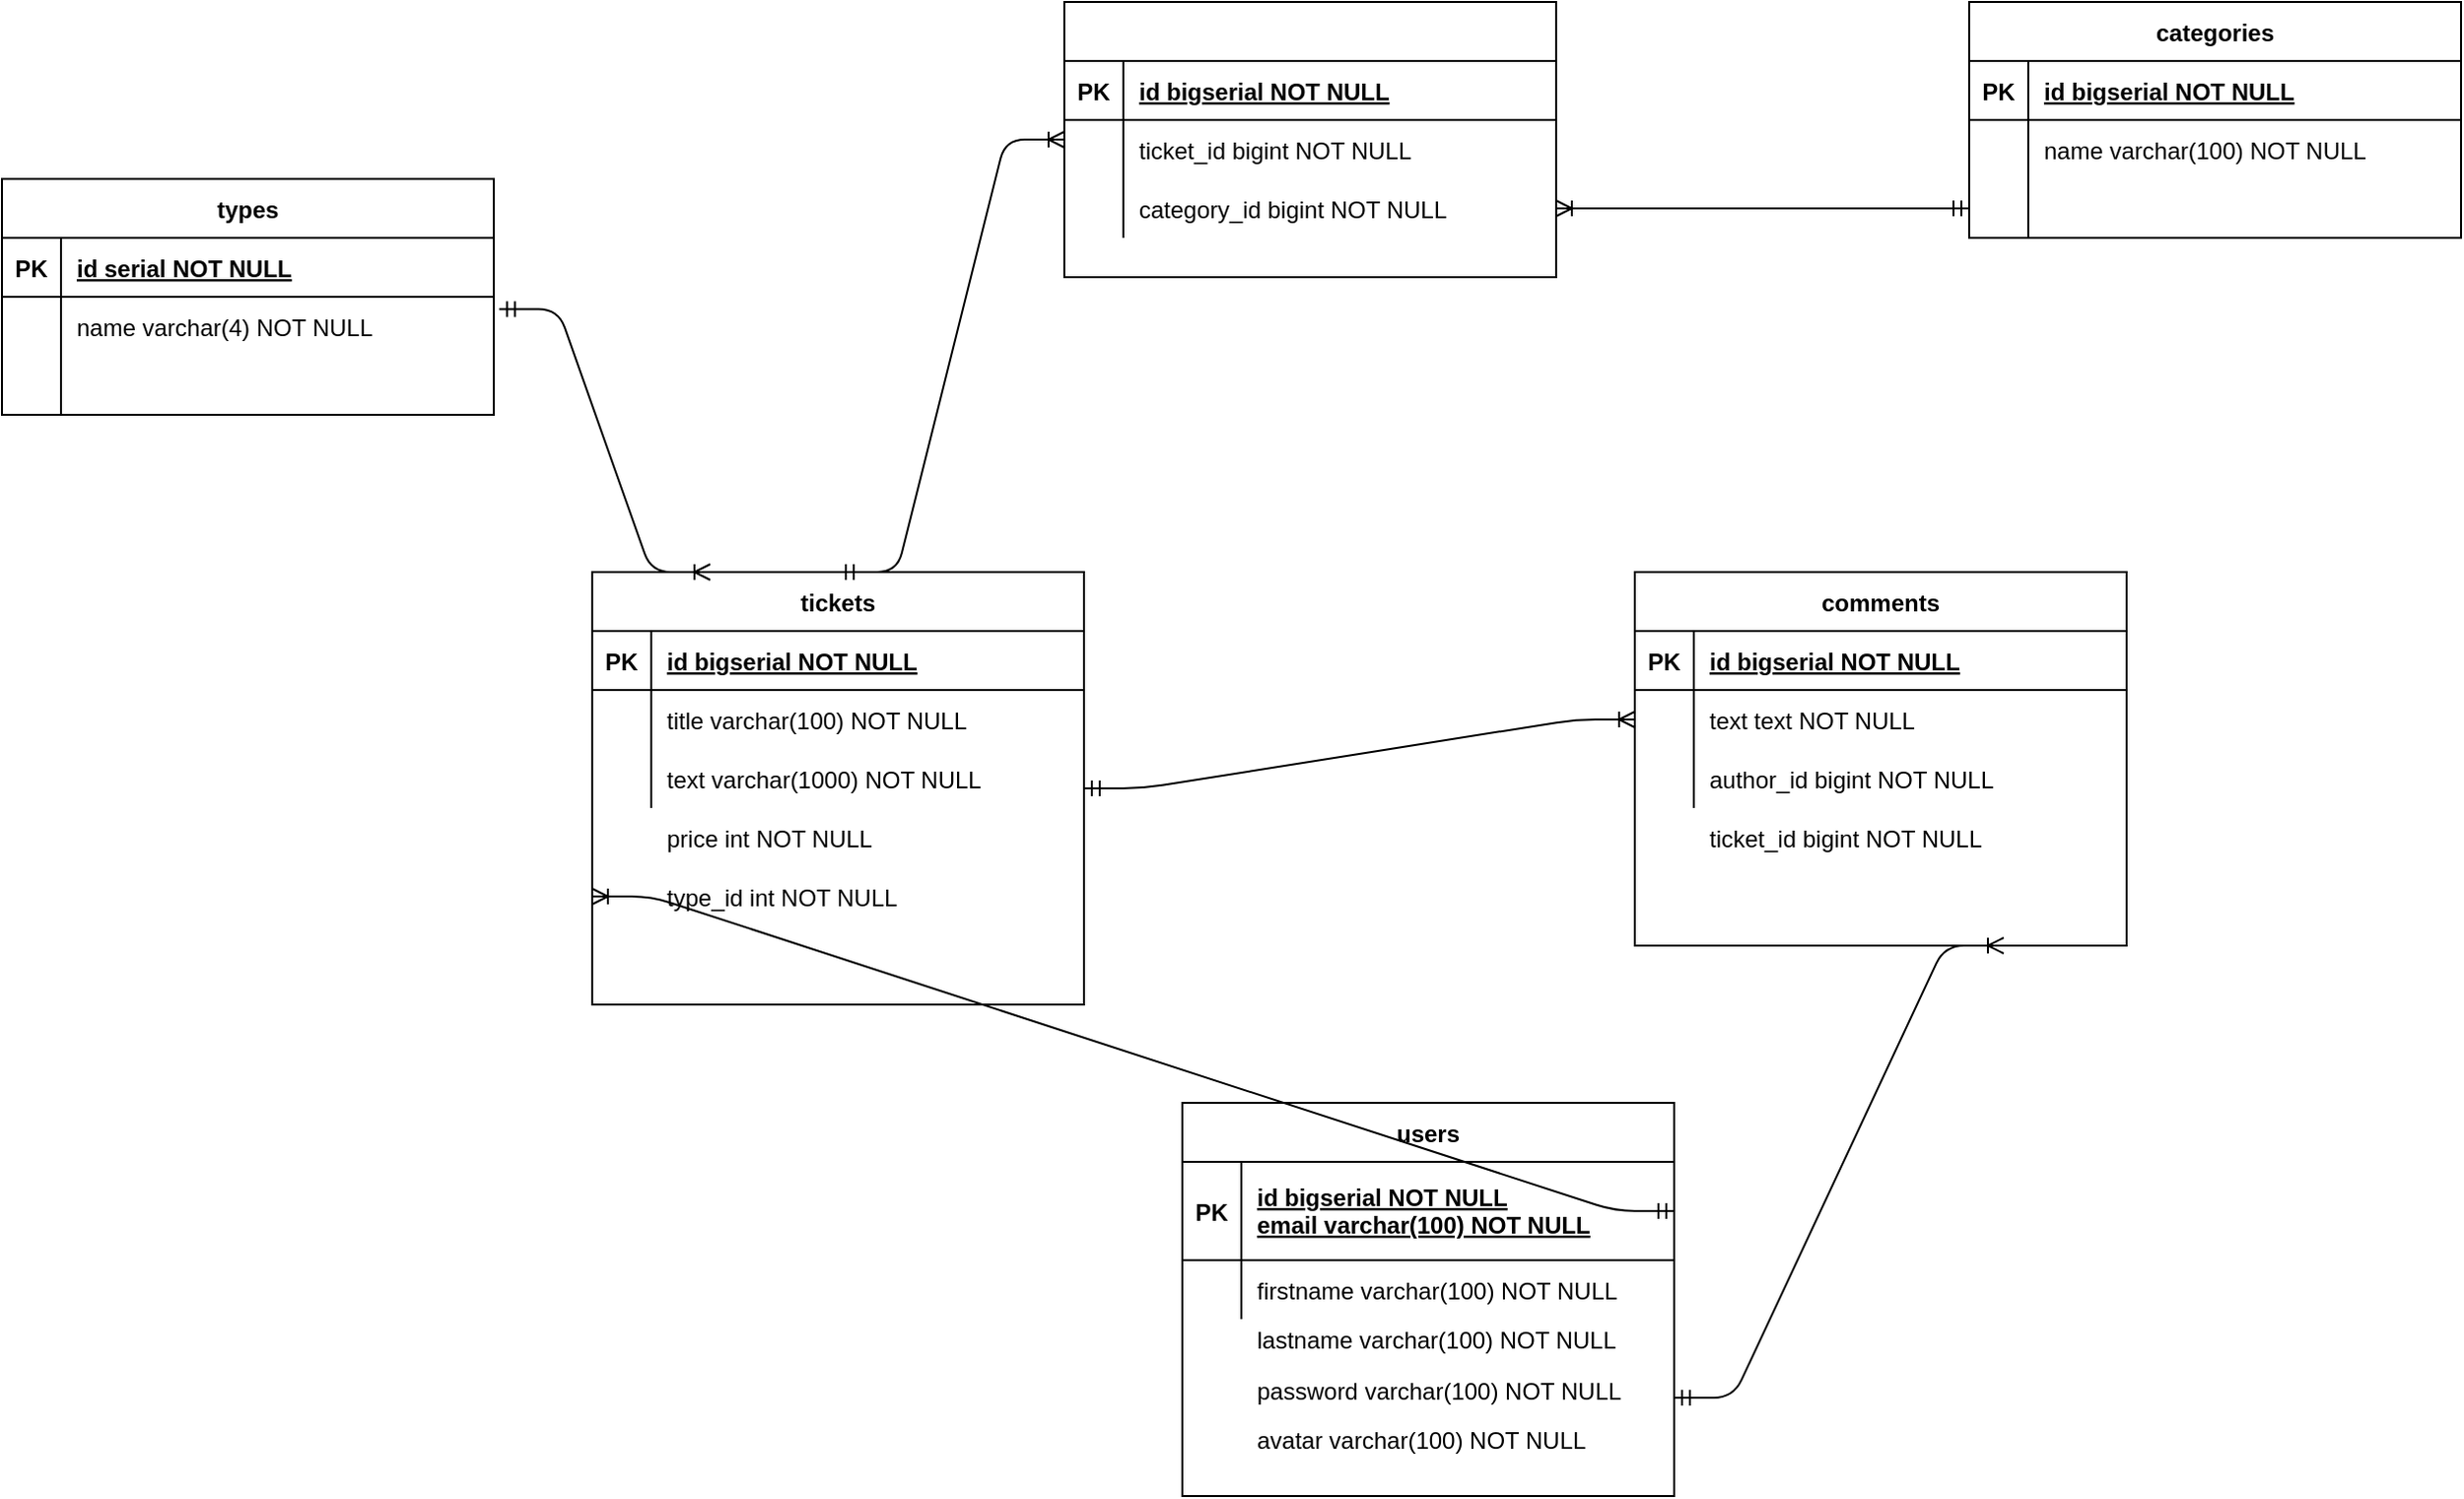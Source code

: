 <mxfile version="13.7.1" type="device"><diagram id="R2lEEEUBdFMjLlhIrx00" name="Page-1"><mxGraphModel dx="2128" dy="1647" grid="1" gridSize="10" guides="1" tooltips="1" connect="1" arrows="1" fold="1" page="1" pageScale="1" pageWidth="850" pageHeight="1100" math="0" shadow="0" extFonts="Permanent Marker^https://fonts.googleapis.com/css?family=Permanent+Marker"><root><mxCell id="0"/><mxCell id="1" parent="0"/><mxCell id="C-vyLk0tnHw3VtMMgP7b-23" value="users" style="shape=table;startSize=30;container=1;collapsible=1;childLayout=tableLayout;fixedRows=1;rowLines=0;fontStyle=1;align=center;resizeLast=1;" parent="1" vertex="1"><mxGeometry x="120" y="120" width="250" height="200" as="geometry"/></mxCell><mxCell id="C-vyLk0tnHw3VtMMgP7b-24" value="" style="shape=partialRectangle;collapsible=0;dropTarget=0;pointerEvents=0;fillColor=none;points=[[0,0.5],[1,0.5]];portConstraint=eastwest;top=0;left=0;right=0;bottom=1;" parent="C-vyLk0tnHw3VtMMgP7b-23" vertex="1"><mxGeometry y="30" width="250" height="50" as="geometry"/></mxCell><mxCell id="C-vyLk0tnHw3VtMMgP7b-25" value="PK" style="shape=partialRectangle;overflow=hidden;connectable=0;fillColor=none;top=0;left=0;bottom=0;right=0;fontStyle=1;" parent="C-vyLk0tnHw3VtMMgP7b-24" vertex="1"><mxGeometry width="30" height="50" as="geometry"/></mxCell><mxCell id="C-vyLk0tnHw3VtMMgP7b-26" value="id bigserial NOT NULL &#10;email varchar(100) NOT NULL" style="shape=partialRectangle;overflow=hidden;connectable=0;fillColor=none;top=0;left=0;bottom=0;right=0;align=left;spacingLeft=6;fontStyle=5;perimeterSpacing=12;spacingBottom=1;" parent="C-vyLk0tnHw3VtMMgP7b-24" vertex="1"><mxGeometry x="30" width="220" height="50" as="geometry"/></mxCell><mxCell id="C-vyLk0tnHw3VtMMgP7b-27" value="" style="shape=partialRectangle;collapsible=0;dropTarget=0;pointerEvents=0;fillColor=none;points=[[0,0.5],[1,0.5]];portConstraint=eastwest;top=0;left=0;right=0;bottom=0;" parent="C-vyLk0tnHw3VtMMgP7b-23" vertex="1"><mxGeometry y="80" width="250" height="30" as="geometry"/></mxCell><mxCell id="C-vyLk0tnHw3VtMMgP7b-28" value="" style="shape=partialRectangle;overflow=hidden;connectable=0;fillColor=none;top=0;left=0;bottom=0;right=0;" parent="C-vyLk0tnHw3VtMMgP7b-27" vertex="1"><mxGeometry width="30" height="30" as="geometry"/></mxCell><mxCell id="C-vyLk0tnHw3VtMMgP7b-29" value="firstname varchar(100) NOT NULL" style="shape=partialRectangle;overflow=hidden;connectable=0;fillColor=none;top=0;left=0;bottom=0;right=0;align=left;spacingLeft=6;" parent="C-vyLk0tnHw3VtMMgP7b-27" vertex="1"><mxGeometry x="30" width="220" height="30" as="geometry"/></mxCell><mxCell id="9HK-cY2S2dspI-THDjVQ-2" value="lastname varchar(100) NOT NULL" style="shape=partialRectangle;overflow=hidden;connectable=0;fillColor=none;top=0;left=0;bottom=0;right=0;align=left;spacingLeft=6;" parent="1" vertex="1"><mxGeometry x="150" y="225" width="220" height="30" as="geometry"/></mxCell><mxCell id="9HK-cY2S2dspI-THDjVQ-3" value="password varchar(100) NOT NULL" style="shape=partialRectangle;overflow=hidden;connectable=0;fillColor=none;top=0;left=0;bottom=0;right=0;align=left;spacingLeft=6;" parent="1" vertex="1"><mxGeometry x="150" y="251" width="220" height="30" as="geometry"/></mxCell><mxCell id="9HK-cY2S2dspI-THDjVQ-4" value="avatar varchar(100) NOT NULL" style="shape=partialRectangle;overflow=hidden;connectable=0;fillColor=none;top=0;left=0;bottom=0;right=0;align=left;spacingLeft=6;" parent="1" vertex="1"><mxGeometry x="150" y="276" width="220" height="30" as="geometry"/></mxCell><mxCell id="9HK-cY2S2dspI-THDjVQ-6" value="price int NOT NULL" style="shape=partialRectangle;overflow=hidden;connectable=0;fillColor=none;top=0;left=0;bottom=0;right=0;align=left;spacingLeft=6;" parent="1" vertex="1"><mxGeometry x="-150" y="-30" width="220" height="30" as="geometry"/></mxCell><mxCell id="9HK-cY2S2dspI-THDjVQ-7" value="type_id int NOT NULL" style="shape=partialRectangle;overflow=hidden;connectable=0;fillColor=none;top=0;left=0;bottom=0;right=0;align=left;spacingLeft=6;" parent="1" vertex="1"><mxGeometry x="-150" width="220" height="30" as="geometry"/></mxCell><mxCell id="C-vyLk0tnHw3VtMMgP7b-2" value="tickets" style="shape=table;startSize=30;container=1;collapsible=1;childLayout=tableLayout;fixedRows=1;rowLines=0;fontStyle=1;align=center;resizeLast=1;" parent="1" vertex="1"><mxGeometry x="-180" y="-150" width="250" height="220" as="geometry"><mxRectangle x="450" y="120" width="70" height="30" as="alternateBounds"/></mxGeometry></mxCell><mxCell id="C-vyLk0tnHw3VtMMgP7b-3" value="" style="shape=partialRectangle;collapsible=0;dropTarget=0;pointerEvents=0;fillColor=none;points=[[0,0.5],[1,0.5]];portConstraint=eastwest;top=0;left=0;right=0;bottom=1;" parent="C-vyLk0tnHw3VtMMgP7b-2" vertex="1"><mxGeometry y="30" width="250" height="30" as="geometry"/></mxCell><mxCell id="C-vyLk0tnHw3VtMMgP7b-4" value="PK" style="shape=partialRectangle;overflow=hidden;connectable=0;fillColor=none;top=0;left=0;bottom=0;right=0;fontStyle=1;" parent="C-vyLk0tnHw3VtMMgP7b-3" vertex="1"><mxGeometry width="30" height="30" as="geometry"/></mxCell><mxCell id="C-vyLk0tnHw3VtMMgP7b-5" value="id bigserial NOT NULL " style="shape=partialRectangle;overflow=hidden;connectable=0;fillColor=none;top=0;left=0;bottom=0;right=0;align=left;spacingLeft=6;fontStyle=5;" parent="C-vyLk0tnHw3VtMMgP7b-3" vertex="1"><mxGeometry x="30" width="220" height="30" as="geometry"/></mxCell><mxCell id="C-vyLk0tnHw3VtMMgP7b-6" value="" style="shape=partialRectangle;collapsible=0;dropTarget=0;pointerEvents=0;fillColor=none;points=[[0,0.5],[1,0.5]];portConstraint=eastwest;top=0;left=0;right=0;bottom=0;" parent="C-vyLk0tnHw3VtMMgP7b-2" vertex="1"><mxGeometry y="60" width="250" height="30" as="geometry"/></mxCell><mxCell id="C-vyLk0tnHw3VtMMgP7b-7" value="" style="shape=partialRectangle;overflow=hidden;connectable=0;fillColor=none;top=0;left=0;bottom=0;right=0;" parent="C-vyLk0tnHw3VtMMgP7b-6" vertex="1"><mxGeometry width="30" height="30" as="geometry"/></mxCell><mxCell id="C-vyLk0tnHw3VtMMgP7b-8" value="title varchar(100) NOT NULL" style="shape=partialRectangle;overflow=hidden;connectable=0;fillColor=none;top=0;left=0;bottom=0;right=0;align=left;spacingLeft=6;" parent="C-vyLk0tnHw3VtMMgP7b-6" vertex="1"><mxGeometry x="30" width="220" height="30" as="geometry"/></mxCell><mxCell id="C-vyLk0tnHw3VtMMgP7b-9" value="" style="shape=partialRectangle;collapsible=0;dropTarget=0;pointerEvents=0;fillColor=none;points=[[0,0.5],[1,0.5]];portConstraint=eastwest;top=0;left=0;right=0;bottom=0;" parent="C-vyLk0tnHw3VtMMgP7b-2" vertex="1"><mxGeometry y="90" width="250" height="30" as="geometry"/></mxCell><mxCell id="C-vyLk0tnHw3VtMMgP7b-10" value="" style="shape=partialRectangle;overflow=hidden;connectable=0;fillColor=none;top=0;left=0;bottom=0;right=0;" parent="C-vyLk0tnHw3VtMMgP7b-9" vertex="1"><mxGeometry width="30" height="30" as="geometry"/></mxCell><mxCell id="C-vyLk0tnHw3VtMMgP7b-11" value="text varchar(1000) NOT NULL" style="shape=partialRectangle;overflow=hidden;connectable=0;fillColor=none;top=0;left=0;bottom=0;right=0;align=left;spacingLeft=6;" parent="C-vyLk0tnHw3VtMMgP7b-9" vertex="1"><mxGeometry x="30" width="220" height="30" as="geometry"/></mxCell><mxCell id="C-vyLk0tnHw3VtMMgP7b-13" value="types" style="shape=table;startSize=30;container=1;collapsible=1;childLayout=tableLayout;fixedRows=1;rowLines=0;fontStyle=1;align=center;resizeLast=1;" parent="1" vertex="1"><mxGeometry x="-480" y="-350" width="250" height="120" as="geometry"/></mxCell><mxCell id="C-vyLk0tnHw3VtMMgP7b-14" value="" style="shape=partialRectangle;collapsible=0;dropTarget=0;pointerEvents=0;fillColor=none;points=[[0,0.5],[1,0.5]];portConstraint=eastwest;top=0;left=0;right=0;bottom=1;" parent="C-vyLk0tnHw3VtMMgP7b-13" vertex="1"><mxGeometry y="30" width="250" height="30" as="geometry"/></mxCell><mxCell id="C-vyLk0tnHw3VtMMgP7b-15" value="PK" style="shape=partialRectangle;overflow=hidden;connectable=0;fillColor=none;top=0;left=0;bottom=0;right=0;fontStyle=1;" parent="C-vyLk0tnHw3VtMMgP7b-14" vertex="1"><mxGeometry width="30" height="30" as="geometry"/></mxCell><mxCell id="C-vyLk0tnHw3VtMMgP7b-16" value="id serial NOT NULL " style="shape=partialRectangle;overflow=hidden;connectable=0;fillColor=none;top=0;left=0;bottom=0;right=0;align=left;spacingLeft=6;fontStyle=5;" parent="C-vyLk0tnHw3VtMMgP7b-14" vertex="1"><mxGeometry x="30" width="220" height="30" as="geometry"/></mxCell><mxCell id="C-vyLk0tnHw3VtMMgP7b-17" value="" style="shape=partialRectangle;collapsible=0;dropTarget=0;pointerEvents=0;fillColor=none;points=[[0,0.5],[1,0.5]];portConstraint=eastwest;top=0;left=0;right=0;bottom=0;" parent="C-vyLk0tnHw3VtMMgP7b-13" vertex="1"><mxGeometry y="60" width="250" height="30" as="geometry"/></mxCell><mxCell id="C-vyLk0tnHw3VtMMgP7b-18" value="" style="shape=partialRectangle;overflow=hidden;connectable=0;fillColor=none;top=0;left=0;bottom=0;right=0;" parent="C-vyLk0tnHw3VtMMgP7b-17" vertex="1"><mxGeometry width="30" height="30" as="geometry"/></mxCell><mxCell id="C-vyLk0tnHw3VtMMgP7b-19" value="name varchar(4) NOT NULL" style="shape=partialRectangle;overflow=hidden;connectable=0;fillColor=none;top=0;left=0;bottom=0;right=0;align=left;spacingLeft=6;" parent="C-vyLk0tnHw3VtMMgP7b-17" vertex="1"><mxGeometry x="30" width="220" height="30" as="geometry"/></mxCell><mxCell id="C-vyLk0tnHw3VtMMgP7b-20" value="" style="shape=partialRectangle;collapsible=0;dropTarget=0;pointerEvents=0;fillColor=none;points=[[0,0.5],[1,0.5]];portConstraint=eastwest;top=0;left=0;right=0;bottom=0;" parent="C-vyLk0tnHw3VtMMgP7b-13" vertex="1"><mxGeometry y="90" width="250" height="30" as="geometry"/></mxCell><mxCell id="C-vyLk0tnHw3VtMMgP7b-21" value="" style="shape=partialRectangle;overflow=hidden;connectable=0;fillColor=none;top=0;left=0;bottom=0;right=0;" parent="C-vyLk0tnHw3VtMMgP7b-20" vertex="1"><mxGeometry width="30" height="30" as="geometry"/></mxCell><mxCell id="C-vyLk0tnHw3VtMMgP7b-22" value="" style="shape=partialRectangle;overflow=hidden;connectable=0;fillColor=none;top=0;left=0;bottom=0;right=0;align=left;spacingLeft=6;" parent="C-vyLk0tnHw3VtMMgP7b-20" vertex="1"><mxGeometry x="30" width="220" height="30" as="geometry"/></mxCell><mxCell id="9HK-cY2S2dspI-THDjVQ-9" value="" style="edgeStyle=entityRelationEdgeStyle;fontSize=12;html=1;endArrow=ERoneToMany;startArrow=ERmandOne;exitX=1;exitY=0.5;exitDx=0;exitDy=0;entryX=0;entryY=0.75;entryDx=0;entryDy=0;" parent="1" source="C-vyLk0tnHw3VtMMgP7b-24" target="C-vyLk0tnHw3VtMMgP7b-2" edge="1"><mxGeometry width="100" height="100" relative="1" as="geometry"><mxPoint x="-220" y="200" as="sourcePoint"/><mxPoint x="-120" y="100" as="targetPoint"/></mxGeometry></mxCell><mxCell id="9HK-cY2S2dspI-THDjVQ-10" value="" style="edgeStyle=entityRelationEdgeStyle;fontSize=12;html=1;endArrow=ERoneToMany;startArrow=ERmandOne;exitX=1.011;exitY=0.208;exitDx=0;exitDy=0;exitPerimeter=0;" parent="1" source="C-vyLk0tnHw3VtMMgP7b-17" edge="1"><mxGeometry width="100" height="100" relative="1" as="geometry"><mxPoint x="-220" y="-40" as="sourcePoint"/><mxPoint x="-120" y="-150" as="targetPoint"/></mxGeometry></mxCell><mxCell id="9HK-cY2S2dspI-THDjVQ-21" value=" " style="shape=table;startSize=30;container=1;collapsible=1;childLayout=tableLayout;fixedRows=1;rowLines=0;fontStyle=1;align=center;resizeLast=1;" parent="1" vertex="1"><mxGeometry x="60" y="-440" width="250" height="140" as="geometry"><mxRectangle x="450" y="120" width="70" height="30" as="alternateBounds"/></mxGeometry></mxCell><mxCell id="9HK-cY2S2dspI-THDjVQ-22" value="" style="shape=partialRectangle;collapsible=0;dropTarget=0;pointerEvents=0;fillColor=none;points=[[0,0.5],[1,0.5]];portConstraint=eastwest;top=0;left=0;right=0;bottom=1;" parent="9HK-cY2S2dspI-THDjVQ-21" vertex="1"><mxGeometry y="30" width="250" height="30" as="geometry"/></mxCell><mxCell id="9HK-cY2S2dspI-THDjVQ-23" value="PK" style="shape=partialRectangle;overflow=hidden;connectable=0;fillColor=none;top=0;left=0;bottom=0;right=0;fontStyle=1;" parent="9HK-cY2S2dspI-THDjVQ-22" vertex="1"><mxGeometry width="30" height="30" as="geometry"/></mxCell><mxCell id="9HK-cY2S2dspI-THDjVQ-24" value="id bigserial NOT NULL " style="shape=partialRectangle;overflow=hidden;connectable=0;fillColor=none;top=0;left=0;bottom=0;right=0;align=left;spacingLeft=6;fontStyle=5;" parent="9HK-cY2S2dspI-THDjVQ-22" vertex="1"><mxGeometry x="30" width="220" height="30" as="geometry"/></mxCell><mxCell id="9HK-cY2S2dspI-THDjVQ-25" value="" style="shape=partialRectangle;collapsible=0;dropTarget=0;pointerEvents=0;fillColor=none;points=[[0,0.5],[1,0.5]];portConstraint=eastwest;top=0;left=0;right=0;bottom=0;" parent="9HK-cY2S2dspI-THDjVQ-21" vertex="1"><mxGeometry y="60" width="250" height="30" as="geometry"/></mxCell><mxCell id="9HK-cY2S2dspI-THDjVQ-26" value="" style="shape=partialRectangle;overflow=hidden;connectable=0;fillColor=none;top=0;left=0;bottom=0;right=0;" parent="9HK-cY2S2dspI-THDjVQ-25" vertex="1"><mxGeometry width="30" height="30" as="geometry"/></mxCell><mxCell id="9HK-cY2S2dspI-THDjVQ-27" value="ticket_id bigint NOT NULL" style="shape=partialRectangle;overflow=hidden;connectable=0;fillColor=none;top=0;left=0;bottom=0;right=0;align=left;spacingLeft=6;" parent="9HK-cY2S2dspI-THDjVQ-25" vertex="1"><mxGeometry x="30" width="220" height="30" as="geometry"/></mxCell><mxCell id="9HK-cY2S2dspI-THDjVQ-28" value="" style="shape=partialRectangle;collapsible=0;dropTarget=0;pointerEvents=0;fillColor=none;points=[[0,0.5],[1,0.5]];portConstraint=eastwest;top=0;left=0;right=0;bottom=0;" parent="9HK-cY2S2dspI-THDjVQ-21" vertex="1"><mxGeometry y="90" width="250" height="30" as="geometry"/></mxCell><mxCell id="9HK-cY2S2dspI-THDjVQ-29" value="" style="shape=partialRectangle;overflow=hidden;connectable=0;fillColor=none;top=0;left=0;bottom=0;right=0;" parent="9HK-cY2S2dspI-THDjVQ-28" vertex="1"><mxGeometry width="30" height="30" as="geometry"/></mxCell><mxCell id="9HK-cY2S2dspI-THDjVQ-30" value="" style="shape=partialRectangle;overflow=hidden;connectable=0;fillColor=none;top=0;left=0;bottom=0;right=0;align=left;spacingLeft=6;" parent="9HK-cY2S2dspI-THDjVQ-28" vertex="1"><mxGeometry x="30" width="220" height="30" as="geometry"/></mxCell><mxCell id="9HK-cY2S2dspI-THDjVQ-32" value="category_id bigint NOT NULL" style="shape=partialRectangle;overflow=hidden;connectable=0;fillColor=none;top=0;left=0;bottom=0;right=0;align=left;spacingLeft=6;" parent="1" vertex="1"><mxGeometry x="90" y="-350" width="220" height="30" as="geometry"/></mxCell><mxCell id="9HK-cY2S2dspI-THDjVQ-33" value="" style="edgeStyle=entityRelationEdgeStyle;fontSize=12;html=1;endArrow=ERoneToMany;startArrow=ERmandOne;exitX=0.5;exitY=0;exitDx=0;exitDy=0;entryX=0;entryY=0.5;entryDx=0;entryDy=0;" parent="1" source="C-vyLk0tnHw3VtMMgP7b-2" target="9HK-cY2S2dspI-THDjVQ-21" edge="1"><mxGeometry width="100" height="100" relative="1" as="geometry"><mxPoint x="180" y="-150" as="sourcePoint"/><mxPoint x="280" y="-250" as="targetPoint"/></mxGeometry></mxCell><mxCell id="9HK-cY2S2dspI-THDjVQ-11" value="categories" style="shape=table;startSize=30;container=1;collapsible=1;childLayout=tableLayout;fixedRows=1;rowLines=0;fontStyle=1;align=center;resizeLast=1;" parent="1" vertex="1"><mxGeometry x="520" y="-440" width="250" height="120" as="geometry"><mxRectangle x="450" y="120" width="70" height="30" as="alternateBounds"/></mxGeometry></mxCell><mxCell id="9HK-cY2S2dspI-THDjVQ-12" value="" style="shape=partialRectangle;collapsible=0;dropTarget=0;pointerEvents=0;fillColor=none;points=[[0,0.5],[1,0.5]];portConstraint=eastwest;top=0;left=0;right=0;bottom=1;" parent="9HK-cY2S2dspI-THDjVQ-11" vertex="1"><mxGeometry y="30" width="250" height="30" as="geometry"/></mxCell><mxCell id="9HK-cY2S2dspI-THDjVQ-13" value="PK" style="shape=partialRectangle;overflow=hidden;connectable=0;fillColor=none;top=0;left=0;bottom=0;right=0;fontStyle=1;" parent="9HK-cY2S2dspI-THDjVQ-12" vertex="1"><mxGeometry width="30" height="30" as="geometry"/></mxCell><mxCell id="9HK-cY2S2dspI-THDjVQ-14" value="id bigserial NOT NULL " style="shape=partialRectangle;overflow=hidden;connectable=0;fillColor=none;top=0;left=0;bottom=0;right=0;align=left;spacingLeft=6;fontStyle=5;" parent="9HK-cY2S2dspI-THDjVQ-12" vertex="1"><mxGeometry x="30" width="220" height="30" as="geometry"/></mxCell><mxCell id="9HK-cY2S2dspI-THDjVQ-15" value="" style="shape=partialRectangle;collapsible=0;dropTarget=0;pointerEvents=0;fillColor=none;points=[[0,0.5],[1,0.5]];portConstraint=eastwest;top=0;left=0;right=0;bottom=0;" parent="9HK-cY2S2dspI-THDjVQ-11" vertex="1"><mxGeometry y="60" width="250" height="30" as="geometry"/></mxCell><mxCell id="9HK-cY2S2dspI-THDjVQ-16" value="" style="shape=partialRectangle;overflow=hidden;connectable=0;fillColor=none;top=0;left=0;bottom=0;right=0;" parent="9HK-cY2S2dspI-THDjVQ-15" vertex="1"><mxGeometry width="30" height="30" as="geometry"/></mxCell><mxCell id="9HK-cY2S2dspI-THDjVQ-17" value="name varchar(100) NOT NULL" style="shape=partialRectangle;overflow=hidden;connectable=0;fillColor=none;top=0;left=0;bottom=0;right=0;align=left;spacingLeft=6;" parent="9HK-cY2S2dspI-THDjVQ-15" vertex="1"><mxGeometry x="30" width="220" height="30" as="geometry"/></mxCell><mxCell id="9HK-cY2S2dspI-THDjVQ-18" value="" style="shape=partialRectangle;collapsible=0;dropTarget=0;pointerEvents=0;fillColor=none;points=[[0,0.5],[1,0.5]];portConstraint=eastwest;top=0;left=0;right=0;bottom=0;" parent="9HK-cY2S2dspI-THDjVQ-11" vertex="1"><mxGeometry y="90" width="250" height="30" as="geometry"/></mxCell><mxCell id="9HK-cY2S2dspI-THDjVQ-19" value="" style="shape=partialRectangle;overflow=hidden;connectable=0;fillColor=none;top=0;left=0;bottom=0;right=0;" parent="9HK-cY2S2dspI-THDjVQ-18" vertex="1"><mxGeometry width="30" height="30" as="geometry"/></mxCell><mxCell id="9HK-cY2S2dspI-THDjVQ-20" value="" style="shape=partialRectangle;overflow=hidden;connectable=0;fillColor=none;top=0;left=0;bottom=0;right=0;align=left;spacingLeft=6;" parent="9HK-cY2S2dspI-THDjVQ-18" vertex="1"><mxGeometry x="30" width="220" height="30" as="geometry"/></mxCell><mxCell id="9HK-cY2S2dspI-THDjVQ-36" style="edgeStyle=orthogonalEdgeStyle;rounded=0;orthogonalLoop=1;jettySize=auto;html=1;startArrow=ERmandOne;startFill=0;endArrow=ERoneToMany;endFill=0;" parent="1" source="9HK-cY2S2dspI-THDjVQ-18" edge="1"><mxGeometry relative="1" as="geometry"><mxPoint x="310" y="-335.0" as="targetPoint"/></mxGeometry></mxCell><mxCell id="9HK-cY2S2dspI-THDjVQ-37" value="comments" style="shape=table;startSize=30;container=1;collapsible=1;childLayout=tableLayout;fixedRows=1;rowLines=0;fontStyle=1;align=center;resizeLast=1;" parent="1" vertex="1"><mxGeometry x="350" y="-150" width="250" height="190.0" as="geometry"><mxRectangle x="450" y="120" width="70" height="30" as="alternateBounds"/></mxGeometry></mxCell><mxCell id="9HK-cY2S2dspI-THDjVQ-38" value="" style="shape=partialRectangle;collapsible=0;dropTarget=0;pointerEvents=0;fillColor=none;points=[[0,0.5],[1,0.5]];portConstraint=eastwest;top=0;left=0;right=0;bottom=1;" parent="9HK-cY2S2dspI-THDjVQ-37" vertex="1"><mxGeometry y="30" width="250" height="30" as="geometry"/></mxCell><mxCell id="9HK-cY2S2dspI-THDjVQ-39" value="PK" style="shape=partialRectangle;overflow=hidden;connectable=0;fillColor=none;top=0;left=0;bottom=0;right=0;fontStyle=1;" parent="9HK-cY2S2dspI-THDjVQ-38" vertex="1"><mxGeometry width="30" height="30" as="geometry"/></mxCell><mxCell id="9HK-cY2S2dspI-THDjVQ-40" value="id bigserial NOT NULL " style="shape=partialRectangle;overflow=hidden;connectable=0;fillColor=none;top=0;left=0;bottom=0;right=0;align=left;spacingLeft=6;fontStyle=5;" parent="9HK-cY2S2dspI-THDjVQ-38" vertex="1"><mxGeometry x="30" width="220" height="30" as="geometry"/></mxCell><mxCell id="9HK-cY2S2dspI-THDjVQ-41" value="" style="shape=partialRectangle;collapsible=0;dropTarget=0;pointerEvents=0;fillColor=none;points=[[0,0.5],[1,0.5]];portConstraint=eastwest;top=0;left=0;right=0;bottom=0;" parent="9HK-cY2S2dspI-THDjVQ-37" vertex="1"><mxGeometry y="60" width="250" height="30" as="geometry"/></mxCell><mxCell id="9HK-cY2S2dspI-THDjVQ-42" value="" style="shape=partialRectangle;overflow=hidden;connectable=0;fillColor=none;top=0;left=0;bottom=0;right=0;" parent="9HK-cY2S2dspI-THDjVQ-41" vertex="1"><mxGeometry width="30" height="30" as="geometry"/></mxCell><mxCell id="9HK-cY2S2dspI-THDjVQ-43" value="text text NOT NULL" style="shape=partialRectangle;overflow=hidden;connectable=0;fillColor=none;top=0;left=0;bottom=0;right=0;align=left;spacingLeft=6;" parent="9HK-cY2S2dspI-THDjVQ-41" vertex="1"><mxGeometry x="30" width="220" height="30" as="geometry"/></mxCell><mxCell id="9HK-cY2S2dspI-THDjVQ-44" value="" style="shape=partialRectangle;collapsible=0;dropTarget=0;pointerEvents=0;fillColor=none;points=[[0,0.5],[1,0.5]];portConstraint=eastwest;top=0;left=0;right=0;bottom=0;" parent="9HK-cY2S2dspI-THDjVQ-37" vertex="1"><mxGeometry y="90" width="250" height="30" as="geometry"/></mxCell><mxCell id="9HK-cY2S2dspI-THDjVQ-45" value="" style="shape=partialRectangle;overflow=hidden;connectable=0;fillColor=none;top=0;left=0;bottom=0;right=0;" parent="9HK-cY2S2dspI-THDjVQ-44" vertex="1"><mxGeometry width="30" height="30" as="geometry"/></mxCell><mxCell id="9HK-cY2S2dspI-THDjVQ-46" value="author_id bigint NOT NULL" style="shape=partialRectangle;overflow=hidden;connectable=0;fillColor=none;top=0;left=0;bottom=0;right=0;align=left;spacingLeft=6;" parent="9HK-cY2S2dspI-THDjVQ-44" vertex="1"><mxGeometry x="30" width="220" height="30" as="geometry"/></mxCell><mxCell id="9HK-cY2S2dspI-THDjVQ-59" value="ticket_id bigint NOT NULL" style="shape=partialRectangle;overflow=hidden;connectable=0;fillColor=none;top=0;left=0;bottom=0;right=0;align=left;spacingLeft=6;" parent="1" vertex="1"><mxGeometry x="380" y="-30" width="220" height="30" as="geometry"/></mxCell><mxCell id="9HK-cY2S2dspI-THDjVQ-60" value="" style="edgeStyle=entityRelationEdgeStyle;fontSize=12;html=1;endArrow=ERoneToMany;startArrow=ERmandOne;exitX=1;exitY=0.5;exitDx=0;exitDy=0;entryX=0;entryY=0.5;entryDx=0;entryDy=0;" parent="1" source="C-vyLk0tnHw3VtMMgP7b-2" target="9HK-cY2S2dspI-THDjVQ-41" edge="1"><mxGeometry width="100" height="100" relative="1" as="geometry"><mxPoint x="180" y="-40" as="sourcePoint"/><mxPoint x="280" y="-140" as="targetPoint"/></mxGeometry></mxCell><mxCell id="9HK-cY2S2dspI-THDjVQ-61" value="" style="edgeStyle=entityRelationEdgeStyle;fontSize=12;html=1;endArrow=ERoneToMany;startArrow=ERmandOne;exitX=1;exitY=0.75;exitDx=0;exitDy=0;entryX=0.75;entryY=1;entryDx=0;entryDy=0;" parent="1" source="C-vyLk0tnHw3VtMMgP7b-23" target="9HK-cY2S2dspI-THDjVQ-37" edge="1"><mxGeometry width="100" height="100" relative="1" as="geometry"><mxPoint x="180" y="200" as="sourcePoint"/><mxPoint x="280" y="100" as="targetPoint"/></mxGeometry></mxCell><mxCell id="J04o16vzwzMmBSSpZZL9-1" value=" " style="shape=partialRectangle;overflow=hidden;connectable=0;fillColor=none;top=0;left=0;bottom=0;right=0;align=left;spacingLeft=6;" vertex="1" parent="1"><mxGeometry x="-150" y="30" width="220" height="30" as="geometry"/></mxCell></root></mxGraphModel></diagram></mxfile>